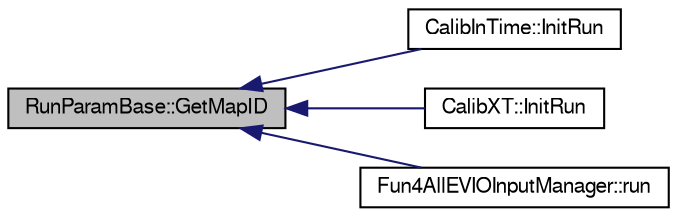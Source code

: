 digraph "RunParamBase::GetMapID"
{
  bgcolor="transparent";
  edge [fontname="FreeSans",fontsize="10",labelfontname="FreeSans",labelfontsize="10"];
  node [fontname="FreeSans",fontsize="10",shape=record];
  rankdir="LR";
  Node1 [label="RunParamBase::GetMapID",height=0.2,width=0.4,color="black", fillcolor="grey75", style="filled" fontcolor="black"];
  Node1 -> Node2 [dir="back",color="midnightblue",fontsize="10",style="solid",fontname="FreeSans"];
  Node2 [label="CalibInTime::InitRun",height=0.2,width=0.4,color="black",URL="$d3/d98/classCalibInTime.html#a0265156f1d4f6847ae26065bc379343e"];
  Node1 -> Node3 [dir="back",color="midnightblue",fontsize="10",style="solid",fontname="FreeSans"];
  Node3 [label="CalibXT::InitRun",height=0.2,width=0.4,color="black",URL="$da/dab/classCalibXT.html#a0af85732012abc539169bc74d3e216ae"];
  Node1 -> Node4 [dir="back",color="midnightblue",fontsize="10",style="solid",fontname="FreeSans"];
  Node4 [label="Fun4AllEVIOInputManager::run",height=0.2,width=0.4,color="black",URL="$d3/d97/classFun4AllEVIOInputManager.html#af61a28facba084aad29bf788ef2d28e7"];
}
